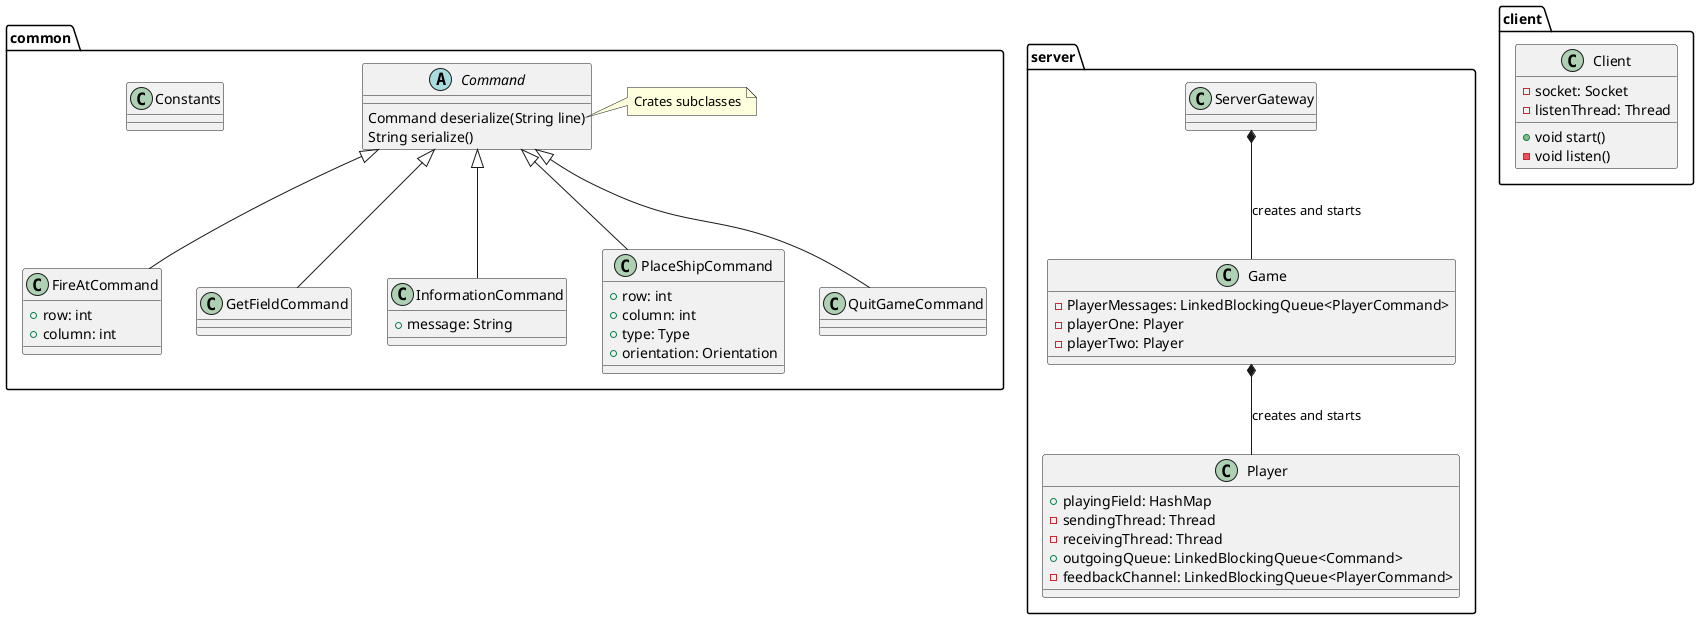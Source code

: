 @startuml
package server{
    class ServerGateway
    ServerGateway *-- Game : creates and starts

    class Game{
        -PlayerMessages: LinkedBlockingQueue<PlayerCommand>
        -playerOne: Player
        -playerTwo: Player
    }
    Game *-- Player : creates and starts


    class Player{
        +playingField: HashMap
        -sendingThread: Thread
        -receivingThread: Thread
        +outgoingQueue: LinkedBlockingQueue<Command>
        -feedbackChannel: LinkedBlockingQueue<PlayerCommand>
    }
}

package common{
    class Constants

    abstract class Command
        Command : Command deserialize(String line)
        Command : String serialize()
        note right of Command::deserialize
            Crates subclasses
        end note

    class FireAtCommand{
        +row: int
        +column: int
    }
    Command <|-- FireAtCommand

    class GetFieldCommand
    Command <|-- GetFieldCommand

    class InformationCommand
        InformationCommand : +message: String
    Command <|-- InformationCommand

    class PlaceShipCommand{
        +row: int
        +column: int
        +type: Type
        +orientation: Orientation
    }
    Command <|-- PlaceShipCommand

    class QuitGameCommand
    Command <|-- QuitGameCommand
}

package client{
    class Client{
        - socket: Socket
        -listenThread: Thread

        +void start()
        -void listen()
    }
}

@enduml

